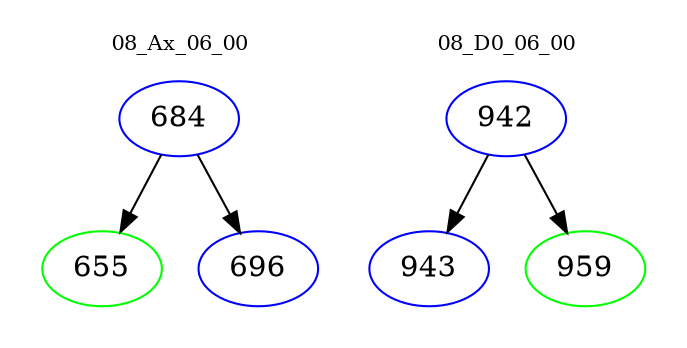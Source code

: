 digraph{
subgraph cluster_0 {
color = white
label = "08_Ax_06_00";
fontsize=10;
T0_684 [label="684", color="blue"]
T0_684 -> T0_655 [color="black"]
T0_655 [label="655", color="green"]
T0_684 -> T0_696 [color="black"]
T0_696 [label="696", color="blue"]
}
subgraph cluster_1 {
color = white
label = "08_D0_06_00";
fontsize=10;
T1_942 [label="942", color="blue"]
T1_942 -> T1_943 [color="black"]
T1_943 [label="943", color="blue"]
T1_942 -> T1_959 [color="black"]
T1_959 [label="959", color="green"]
}
}
